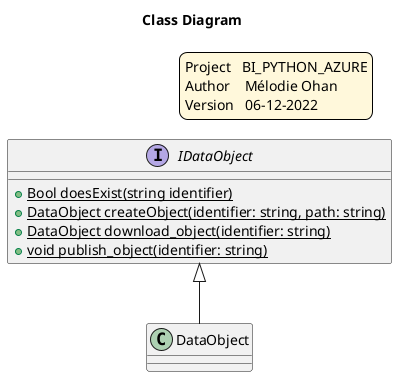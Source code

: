 @startuml

skinparam legendBackgroundColor #fff8db

legend top right
    Project   BI_PYTHON_AZURE
    Author    Mélodie Ohan
    Version   06-12-2022
endlegend

title Class Diagram

Interface IDataObject {
  +{static} Bool doesExist(string identifier)
  +{static} DataObject createObject(identifier: string, path: string)
  +{static} DataObject download_object(identifier: string)
  +{static} void publish_object(identifier: string)
}

Class DataObject

IDataObject <|-- DataObject

@enduml